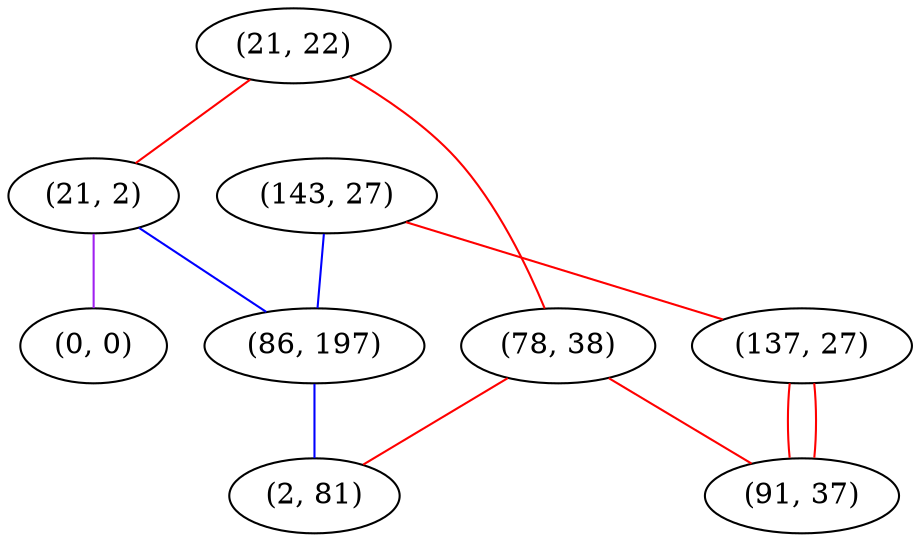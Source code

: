 graph "" {
"(143, 27)";
"(137, 27)";
"(21, 22)";
"(21, 2)";
"(86, 197)";
"(78, 38)";
"(0, 0)";
"(91, 37)";
"(2, 81)";
"(143, 27)" -- "(137, 27)"  [color=red, key=0, weight=1];
"(143, 27)" -- "(86, 197)"  [color=blue, key=0, weight=3];
"(137, 27)" -- "(91, 37)"  [color=red, key=0, weight=1];
"(137, 27)" -- "(91, 37)"  [color=red, key=1, weight=1];
"(21, 22)" -- "(21, 2)"  [color=red, key=0, weight=1];
"(21, 22)" -- "(78, 38)"  [color=red, key=0, weight=1];
"(21, 2)" -- "(0, 0)"  [color=purple, key=0, weight=4];
"(21, 2)" -- "(86, 197)"  [color=blue, key=0, weight=3];
"(86, 197)" -- "(2, 81)"  [color=blue, key=0, weight=3];
"(78, 38)" -- "(2, 81)"  [color=red, key=0, weight=1];
"(78, 38)" -- "(91, 37)"  [color=red, key=0, weight=1];
}
